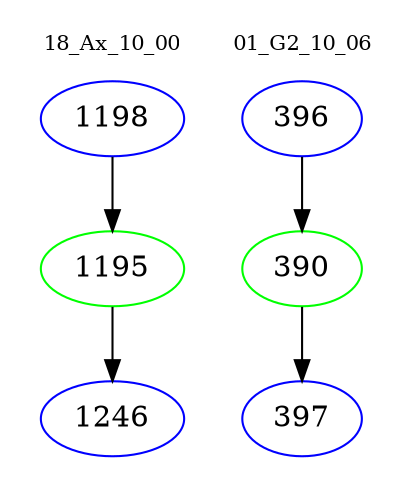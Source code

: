 digraph{
subgraph cluster_0 {
color = white
label = "18_Ax_10_00";
fontsize=10;
T0_1198 [label="1198", color="blue"]
T0_1198 -> T0_1195 [color="black"]
T0_1195 [label="1195", color="green"]
T0_1195 -> T0_1246 [color="black"]
T0_1246 [label="1246", color="blue"]
}
subgraph cluster_1 {
color = white
label = "01_G2_10_06";
fontsize=10;
T1_396 [label="396", color="blue"]
T1_396 -> T1_390 [color="black"]
T1_390 [label="390", color="green"]
T1_390 -> T1_397 [color="black"]
T1_397 [label="397", color="blue"]
}
}
